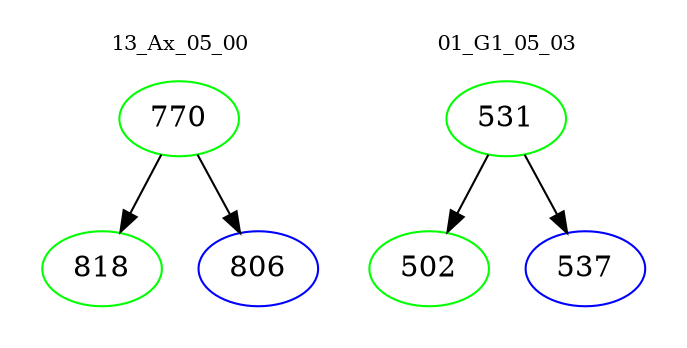 digraph{
subgraph cluster_0 {
color = white
label = "13_Ax_05_00";
fontsize=10;
T0_770 [label="770", color="green"]
T0_770 -> T0_818 [color="black"]
T0_818 [label="818", color="green"]
T0_770 -> T0_806 [color="black"]
T0_806 [label="806", color="blue"]
}
subgraph cluster_1 {
color = white
label = "01_G1_05_03";
fontsize=10;
T1_531 [label="531", color="green"]
T1_531 -> T1_502 [color="black"]
T1_502 [label="502", color="green"]
T1_531 -> T1_537 [color="black"]
T1_537 [label="537", color="blue"]
}
}
